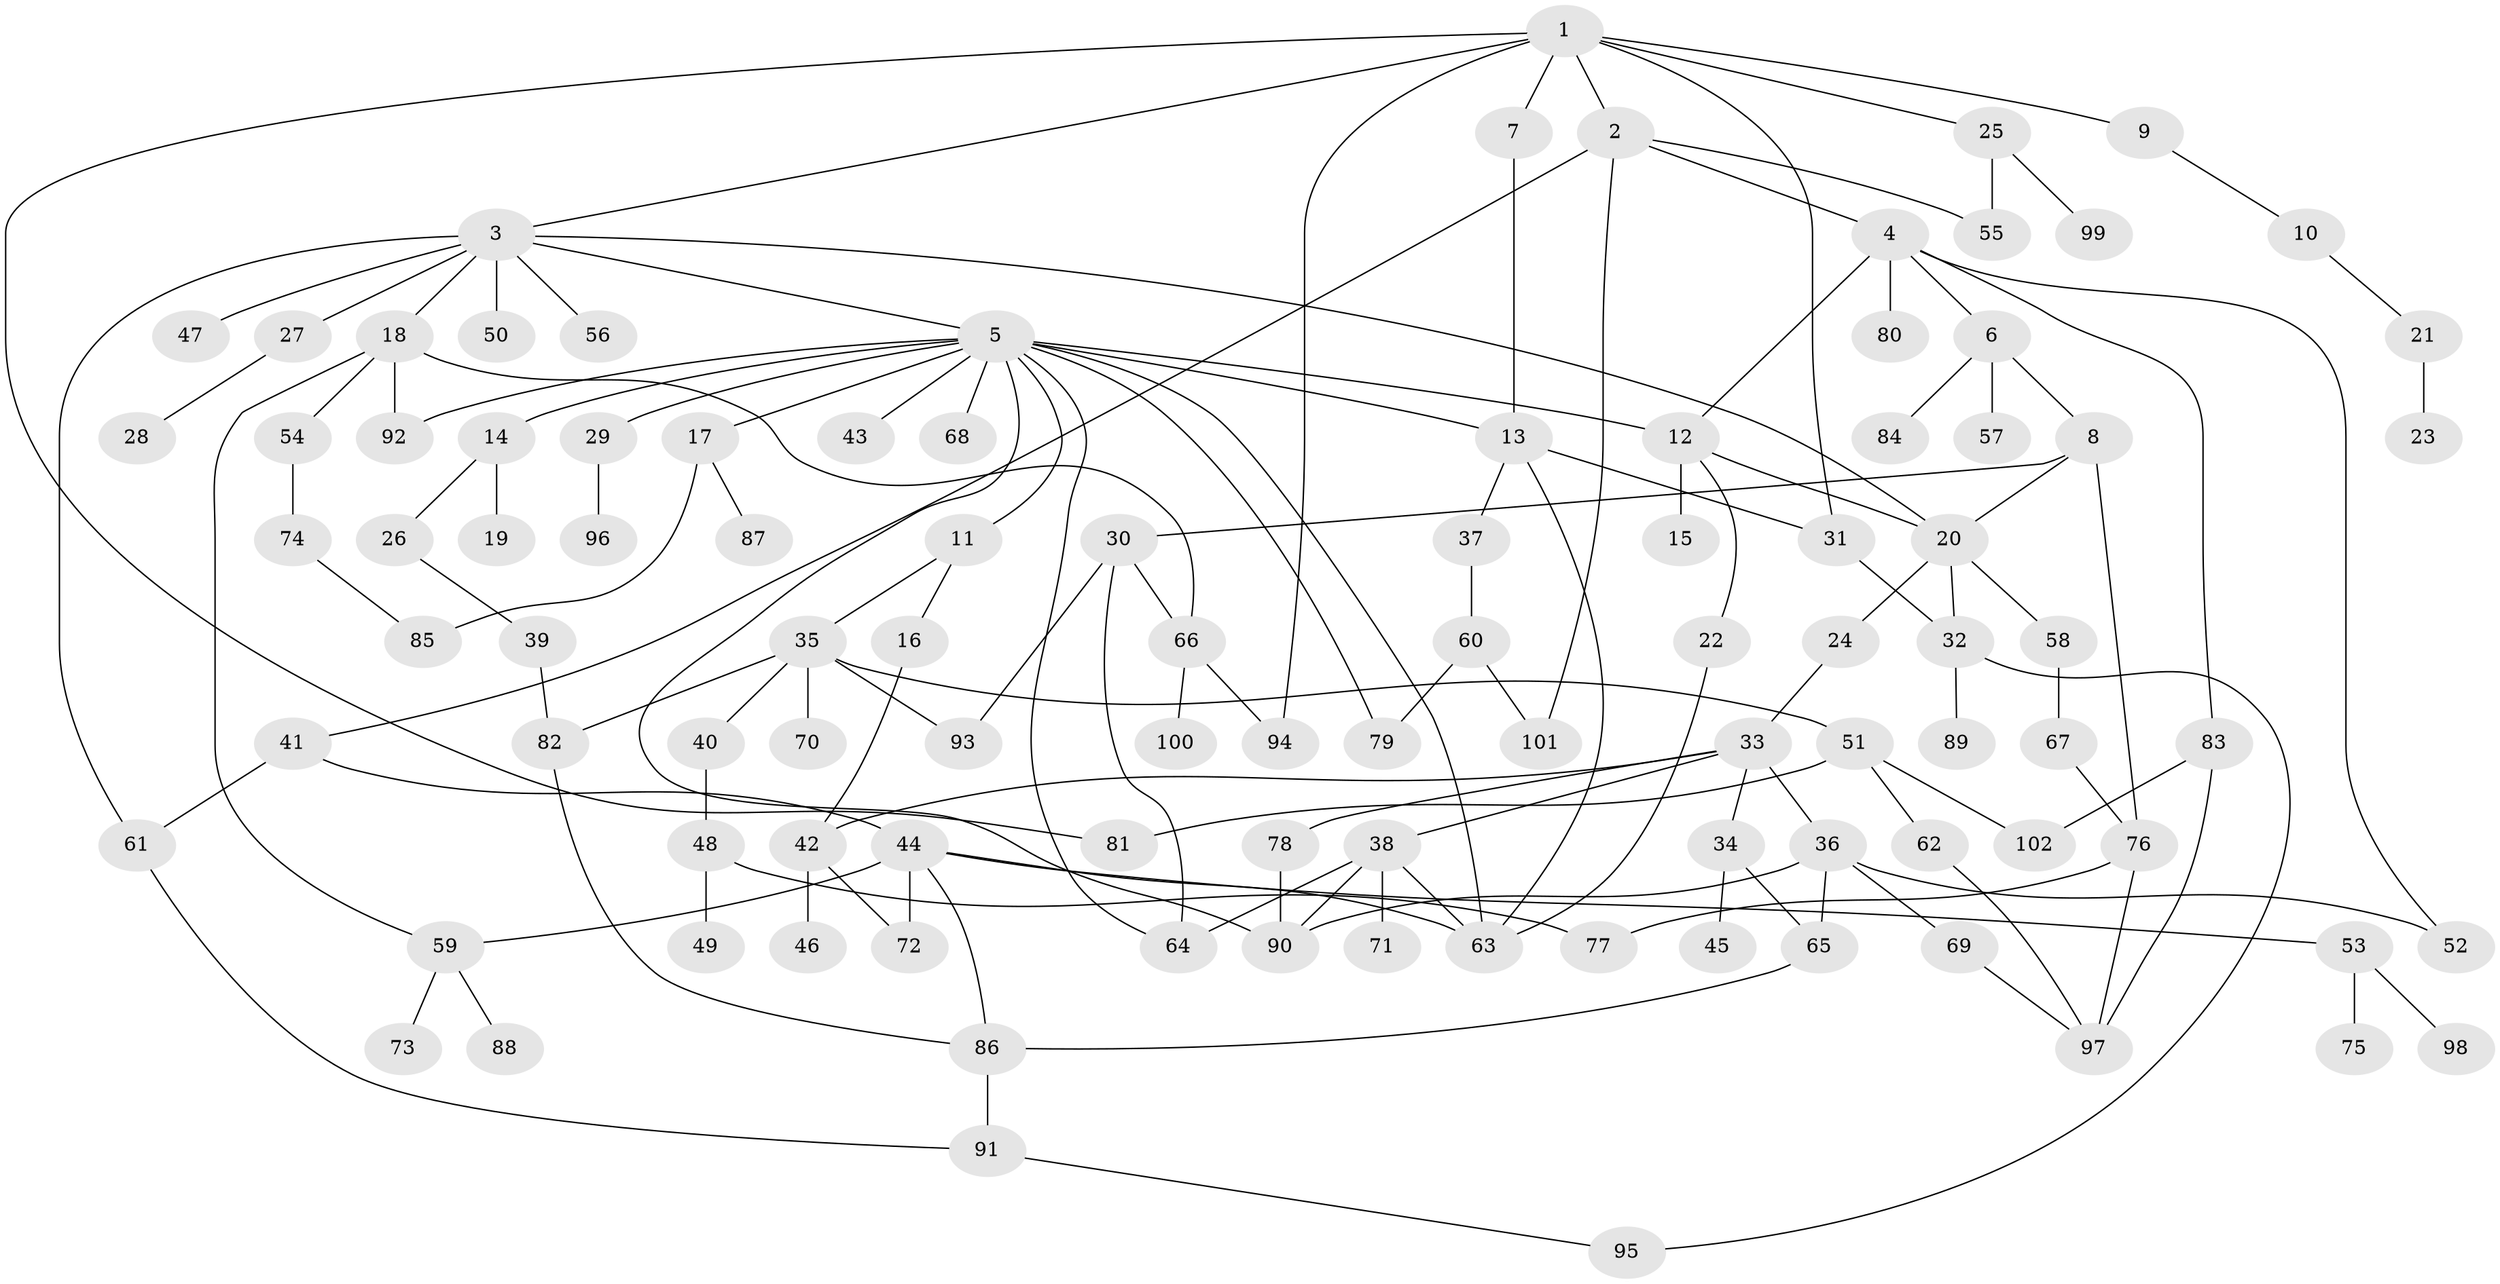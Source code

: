 // coarse degree distribution, {9: 0.029411764705882353, 5: 0.058823529411764705, 8: 0.029411764705882353, 13: 0.014705882352941176, 2: 0.2647058823529412, 3: 0.11764705882352941, 4: 0.11764705882352941, 7: 0.07352941176470588, 1: 0.29411764705882354}
// Generated by graph-tools (version 1.1) at 2025/41/03/06/25 10:41:26]
// undirected, 102 vertices, 142 edges
graph export_dot {
graph [start="1"]
  node [color=gray90,style=filled];
  1;
  2;
  3;
  4;
  5;
  6;
  7;
  8;
  9;
  10;
  11;
  12;
  13;
  14;
  15;
  16;
  17;
  18;
  19;
  20;
  21;
  22;
  23;
  24;
  25;
  26;
  27;
  28;
  29;
  30;
  31;
  32;
  33;
  34;
  35;
  36;
  37;
  38;
  39;
  40;
  41;
  42;
  43;
  44;
  45;
  46;
  47;
  48;
  49;
  50;
  51;
  52;
  53;
  54;
  55;
  56;
  57;
  58;
  59;
  60;
  61;
  62;
  63;
  64;
  65;
  66;
  67;
  68;
  69;
  70;
  71;
  72;
  73;
  74;
  75;
  76;
  77;
  78;
  79;
  80;
  81;
  82;
  83;
  84;
  85;
  86;
  87;
  88;
  89;
  90;
  91;
  92;
  93;
  94;
  95;
  96;
  97;
  98;
  99;
  100;
  101;
  102;
  1 -- 2;
  1 -- 3;
  1 -- 7;
  1 -- 9;
  1 -- 25;
  1 -- 94;
  1 -- 31;
  1 -- 81;
  2 -- 4;
  2 -- 41;
  2 -- 55;
  2 -- 101;
  3 -- 5;
  3 -- 18;
  3 -- 27;
  3 -- 47;
  3 -- 50;
  3 -- 56;
  3 -- 61;
  3 -- 20;
  4 -- 6;
  4 -- 52;
  4 -- 80;
  4 -- 83;
  4 -- 12;
  5 -- 11;
  5 -- 12;
  5 -- 14;
  5 -- 17;
  5 -- 29;
  5 -- 43;
  5 -- 63;
  5 -- 68;
  5 -- 79;
  5 -- 90;
  5 -- 92;
  5 -- 13;
  5 -- 64;
  6 -- 8;
  6 -- 57;
  6 -- 84;
  7 -- 13;
  8 -- 30;
  8 -- 76;
  8 -- 20;
  9 -- 10;
  10 -- 21;
  11 -- 16;
  11 -- 35;
  12 -- 15;
  12 -- 20;
  12 -- 22;
  13 -- 31;
  13 -- 37;
  13 -- 63;
  14 -- 19;
  14 -- 26;
  16 -- 42;
  17 -- 87;
  17 -- 85;
  18 -- 54;
  18 -- 92;
  18 -- 66;
  18 -- 59;
  20 -- 24;
  20 -- 32;
  20 -- 58;
  21 -- 23;
  22 -- 63;
  24 -- 33;
  25 -- 99;
  25 -- 55;
  26 -- 39;
  27 -- 28;
  29 -- 96;
  30 -- 66;
  30 -- 93;
  30 -- 64;
  31 -- 32;
  32 -- 89;
  32 -- 95;
  33 -- 34;
  33 -- 36;
  33 -- 38;
  33 -- 42;
  33 -- 78;
  34 -- 45;
  34 -- 65;
  35 -- 40;
  35 -- 51;
  35 -- 70;
  35 -- 82;
  35 -- 93;
  36 -- 65;
  36 -- 69;
  36 -- 90;
  36 -- 52;
  37 -- 60;
  38 -- 64;
  38 -- 71;
  38 -- 90;
  38 -- 63;
  39 -- 82;
  40 -- 48;
  41 -- 44;
  41 -- 61;
  42 -- 46;
  42 -- 72;
  44 -- 53;
  44 -- 59;
  44 -- 86;
  44 -- 72;
  44 -- 63;
  48 -- 49;
  48 -- 77;
  51 -- 62;
  51 -- 81;
  51 -- 102;
  53 -- 75;
  53 -- 98;
  54 -- 74;
  58 -- 67;
  59 -- 73;
  59 -- 88;
  60 -- 101;
  60 -- 79;
  61 -- 91;
  62 -- 97;
  65 -- 86;
  66 -- 100;
  66 -- 94;
  67 -- 76;
  69 -- 97;
  74 -- 85;
  76 -- 77;
  76 -- 97;
  78 -- 90;
  82 -- 86;
  83 -- 97;
  83 -- 102;
  86 -- 91;
  91 -- 95;
}

